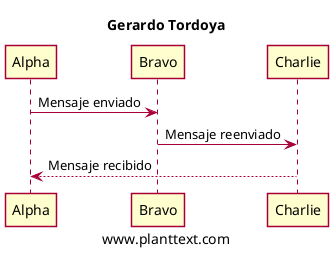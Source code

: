 @startuml Samples

' Configuracion de la plantilla (skin tradicional y fuente Excel)
skin rose
skinparam classFontName Calibri
skinparam shadowing false

' @title Patrón de diseño Mediador
' @description El patrón de diseño Mediador es un patrón de comportamiento que 
'              permite reducir las dependencias entre objetos al encapsular la
'              forma en que estos interactúan entre sí. El patrón de diseño
'              Mediador define un objeto que encapsula la forma en que un
'              conjunto de objetos interactúan. El patrón de diseño Mediador
'              promueve el acoplamiento débil al evitar que los objetos se
'              refieran explícitamente entre sí y permite variar su interacción
'              de forma independiente.
' @author Gerardo Tordoya
' @version 1.0
' @date 2022-09-21

title Gerardo Tordoya

Alpha -> Bravo: Mensaje enviado
Bravo -> Charlie: Mensaje reenviado
Charlie --> Alpha: Mensaje recibido

caption www.planttext.com

@enduml